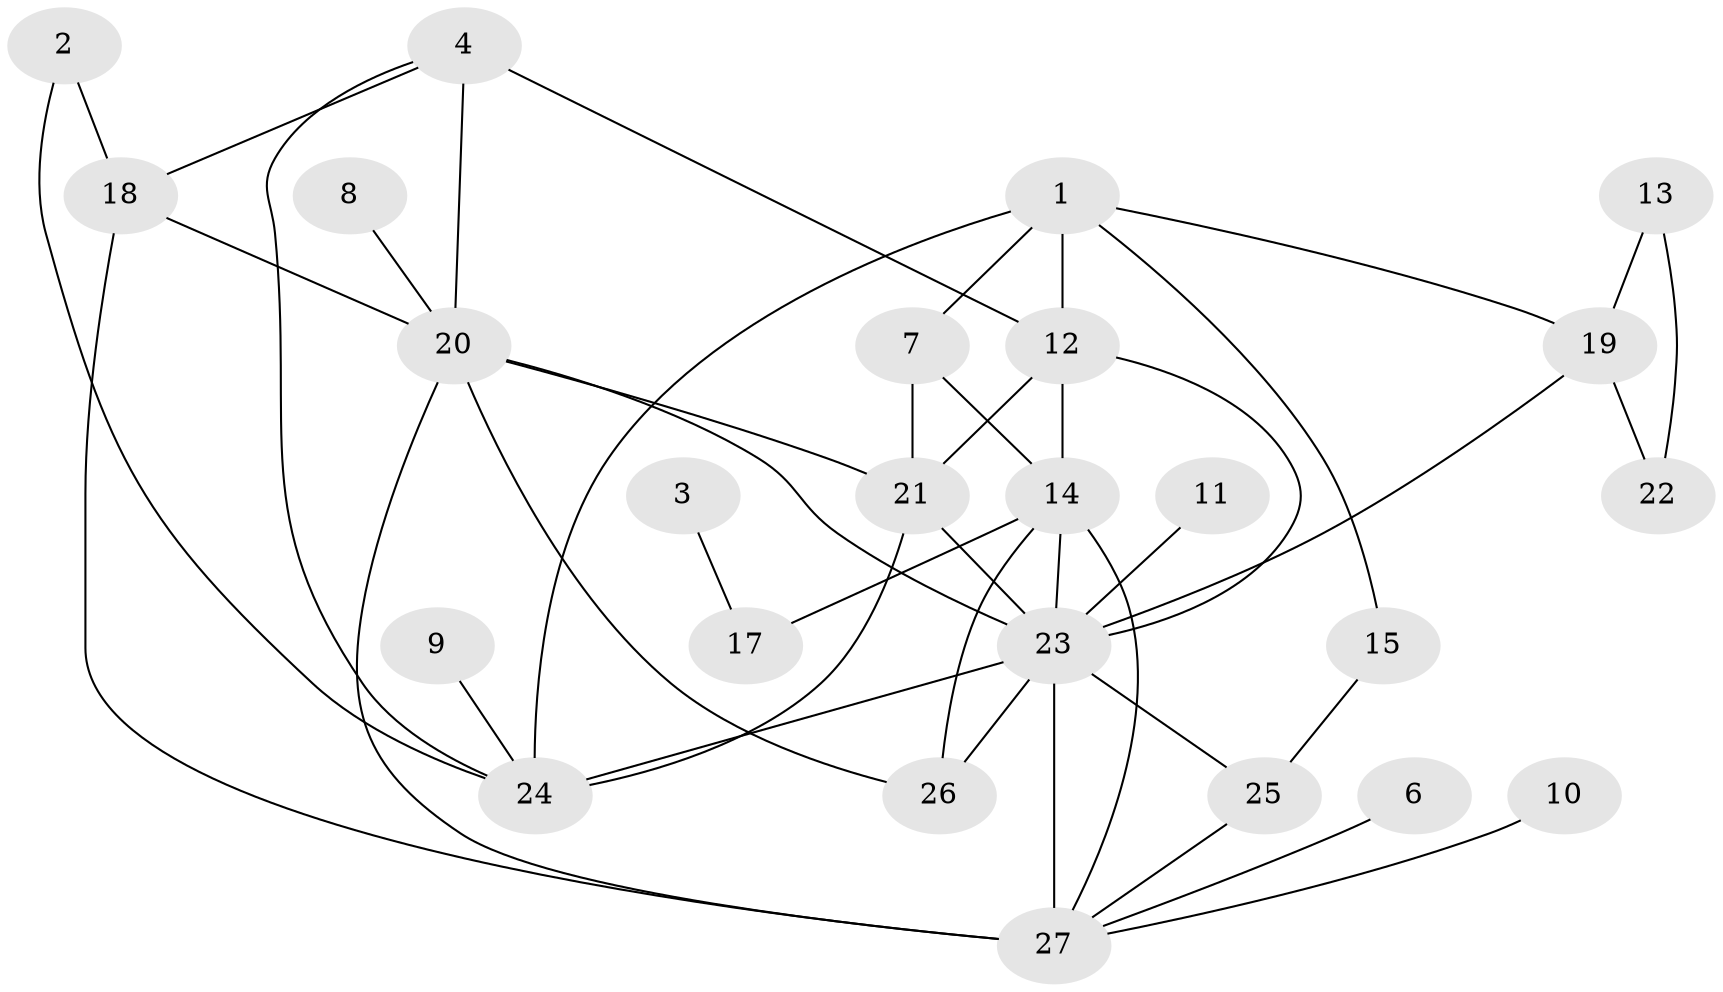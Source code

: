 // original degree distribution, {2: 0.3018867924528302, 5: 0.1320754716981132, 4: 0.09433962264150944, 1: 0.16981132075471697, 7: 0.018867924528301886, 0: 0.03773584905660377, 6: 0.05660377358490566, 3: 0.16981132075471697, 8: 0.018867924528301886}
// Generated by graph-tools (version 1.1) at 2025/49/03/09/25 03:49:03]
// undirected, 25 vertices, 44 edges
graph export_dot {
graph [start="1"]
  node [color=gray90,style=filled];
  1;
  2;
  3;
  4;
  6;
  7;
  8;
  9;
  10;
  11;
  12;
  13;
  14;
  15;
  17;
  18;
  19;
  20;
  21;
  22;
  23;
  24;
  25;
  26;
  27;
  1 -- 7 [weight=1.0];
  1 -- 12 [weight=1.0];
  1 -- 15 [weight=1.0];
  1 -- 19 [weight=1.0];
  1 -- 24 [weight=1.0];
  2 -- 18 [weight=1.0];
  2 -- 24 [weight=1.0];
  3 -- 17 [weight=1.0];
  4 -- 12 [weight=1.0];
  4 -- 18 [weight=1.0];
  4 -- 20 [weight=2.0];
  4 -- 24 [weight=1.0];
  6 -- 27 [weight=1.0];
  7 -- 14 [weight=1.0];
  7 -- 21 [weight=1.0];
  8 -- 20 [weight=1.0];
  9 -- 24 [weight=1.0];
  10 -- 27 [weight=1.0];
  11 -- 23 [weight=2.0];
  12 -- 14 [weight=1.0];
  12 -- 21 [weight=1.0];
  12 -- 23 [weight=1.0];
  13 -- 19 [weight=1.0];
  13 -- 22 [weight=1.0];
  14 -- 17 [weight=1.0];
  14 -- 23 [weight=1.0];
  14 -- 26 [weight=1.0];
  14 -- 27 [weight=1.0];
  15 -- 25 [weight=1.0];
  18 -- 20 [weight=1.0];
  18 -- 27 [weight=2.0];
  19 -- 22 [weight=1.0];
  19 -- 23 [weight=1.0];
  20 -- 21 [weight=1.0];
  20 -- 23 [weight=1.0];
  20 -- 26 [weight=1.0];
  20 -- 27 [weight=2.0];
  21 -- 23 [weight=1.0];
  21 -- 24 [weight=1.0];
  23 -- 24 [weight=1.0];
  23 -- 25 [weight=1.0];
  23 -- 26 [weight=1.0];
  23 -- 27 [weight=3.0];
  25 -- 27 [weight=1.0];
}
